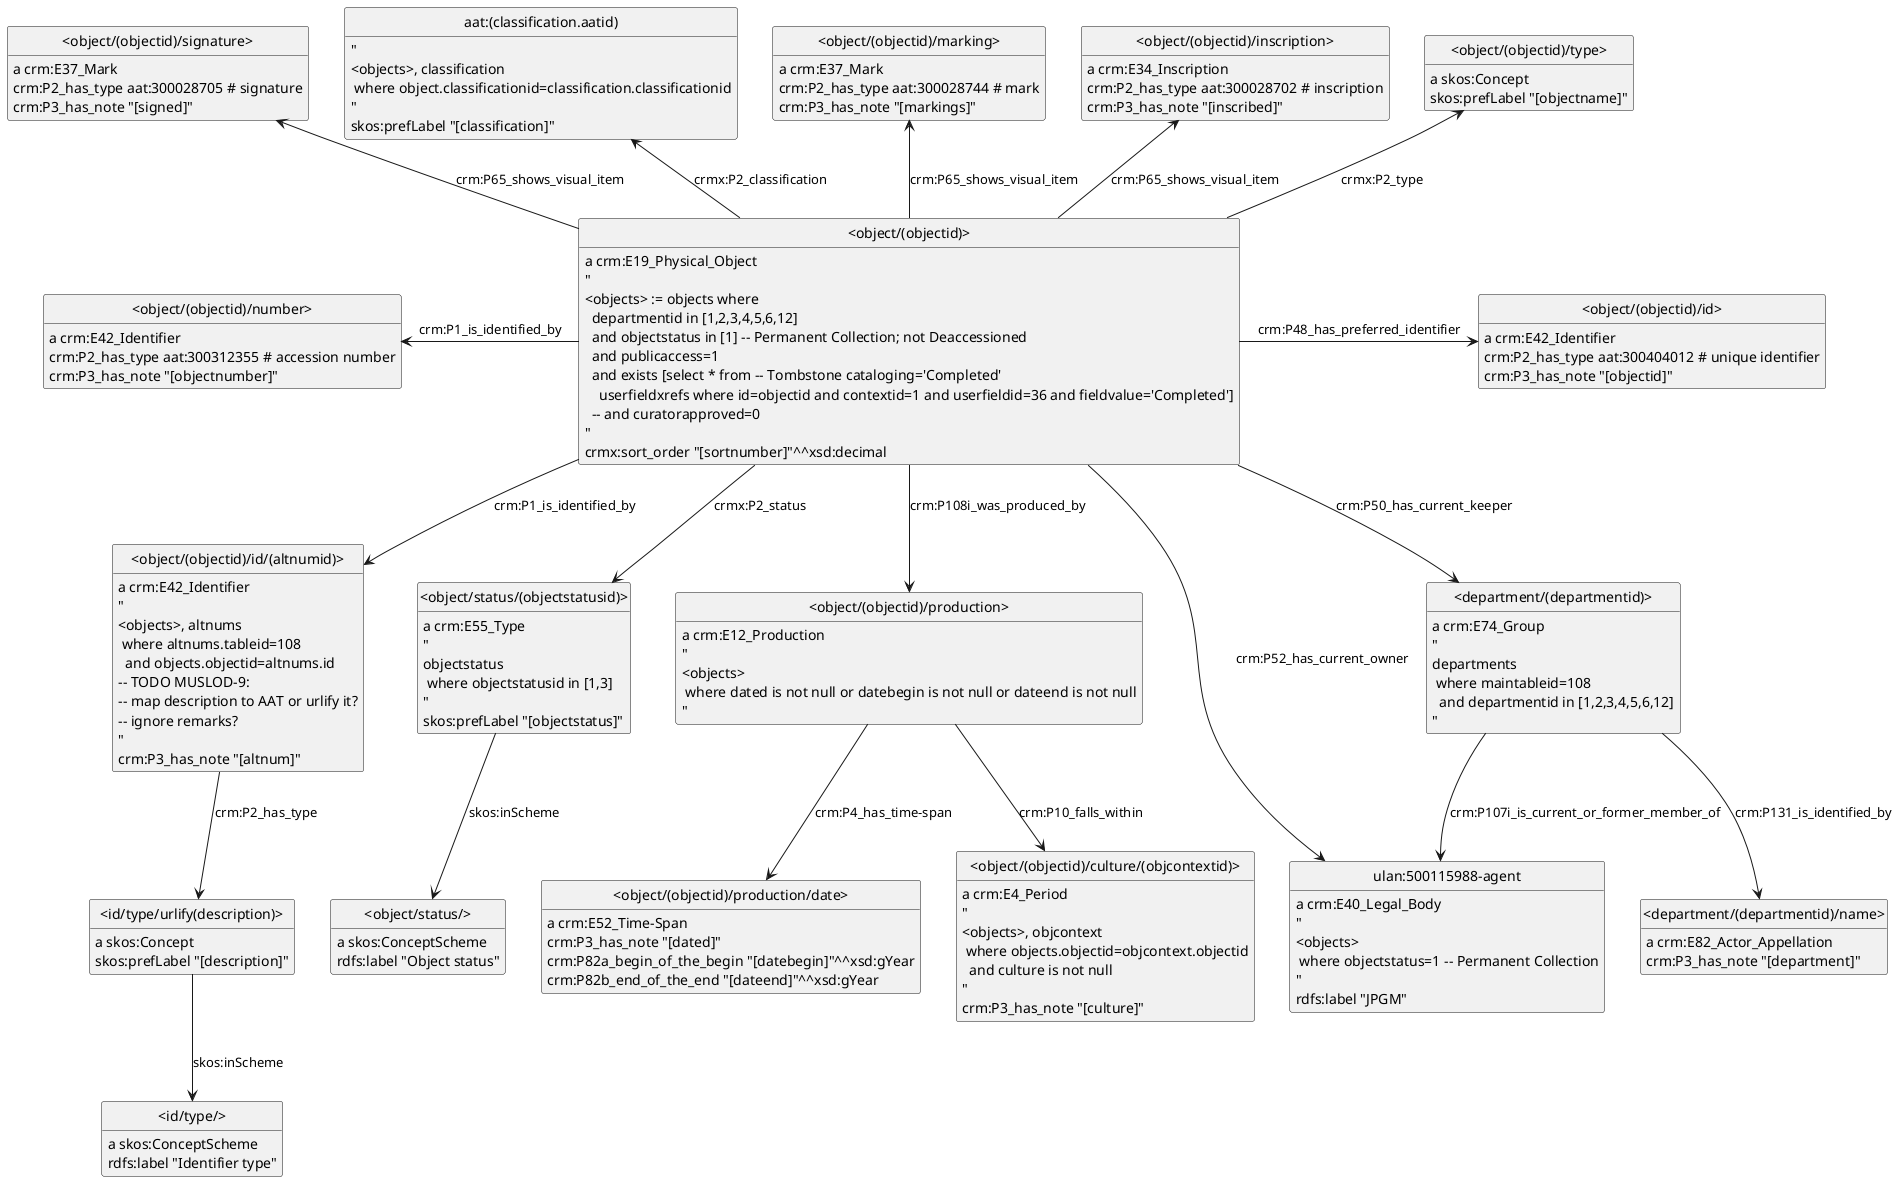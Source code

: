 @startuml
hide empty methods
hide empty attributes
hide circle
skinparam classAttributeIconSize 0
class _object_objectid_marking_ as "<object/(objectid)/marking>"
_object_objectid_marking_ : a crm:E37_Mark
_object_objectid_marking_ : crm:P2_has_type aat:300028744 # mark
_object_objectid_marking_ : crm:P3_has_note "[markings]"
class _object_objectid_signature_ as "<object/(objectid)/signature>"
_object_objectid_signature_ : a crm:E37_Mark
_object_objectid_signature_ : crm:P2_has_type aat:300028705 # signature
_object_objectid_signature_ : crm:P3_has_note "[signed]"
class aat_classification_aatid_ as "aat:(classification.aatid)"
aat_classification_aatid_ :  "\n<objects>, classification\n where object.classificationid=classification.classificationid\n"
aat_classification_aatid_ : skos:prefLabel "[classification]"
class _object_objectid_id_ as "<object/(objectid)/id>"
_object_objectid_id_ : a crm:E42_Identifier
_object_objectid_id_ : crm:P2_has_type aat:300404012 # unique identifier
_object_objectid_id_ : crm:P3_has_note "[objectid]"
class _object_objectid_production_date_ as "<object/(objectid)/production/date>"
_object_objectid_production_date_ : a crm:E52_Time-Span
_object_objectid_production_date_ : crm:P3_has_note "[dated]"
_object_objectid_production_date_ : crm:P82a_begin_of_the_begin "[datebegin]"^^xsd:gYear
_object_objectid_production_date_ : crm:P82b_end_of_the_end "[dateend]"^^xsd:gYear
class _object_objectid_ as "<object/(objectid)>"
_object_objectid_ : a crm:E19_Physical_Object
_object_objectid_ -right-> _object_objectid_id_ : crm:P48_has_preferred_identifier
class _object_objectid_id_altnumid_ as "<object/(objectid)/id/(altnumid)>"
_object_objectid_ --> _object_objectid_id_altnumid_ : crm:P1_is_identified_by
class _object_objectid_type_ as "<object/(objectid)/type>"
_object_objectid_ -up-> _object_objectid_type_ : crmx:P2_type
class _object_objectid_inscription_ as "<object/(objectid)/inscription>"
_object_objectid_ -up-> _object_objectid_inscription_ : crm:P65_shows_visual_item
class _object_objectid_number_ as "<object/(objectid)/number>"
_object_objectid_ -left-> _object_objectid_number_ : crm:P1_is_identified_by
class _object_status_objectstatusid_ as "<object/status/(objectstatusid)>"
_object_objectid_ --> _object_status_objectstatusid_ : crmx:P2_status
class _object_objectid_production_ as "<object/(objectid)/production>"
_object_objectid_ --> _object_objectid_production_ : crm:P108i_was_produced_by
_object_objectid_ -up-> _object_objectid_marking_ : crm:P65_shows_visual_item
class ulan_500115988_agent as "ulan:500115988-agent"
_object_objectid_ --> ulan_500115988_agent : crm:P52_has_current_owner
_object_objectid_ -up-> aat_classification_aatid_ : crmx:P2_classification
_object_objectid_ -up-> _object_objectid_signature_ : crm:P65_shows_visual_item
class _department_departmentid_ as "<department/(departmentid)>"
_object_objectid_ --> _department_departmentid_ : crm:P50_has_current_keeper
_object_objectid_ :  "\n<objects> := objects where \n  departmentid in [1,2,3,4,5,6,12]\n  and objectstatus in [1] -- Permanent Collection; not Deaccessioned \n  and publicaccess=1\n  and exists [select * from -- Tombstone cataloging='Completed'\n    userfieldxrefs where id=objectid and contextid=1 and userfieldid=36 and fieldvalue='Completed']\n  -- and curatorapproved=0  \n"
_object_objectid_ : crmx:sort_order "[sortnumber]"^^xsd:decimal
_object_objectid_number_ : a crm:E42_Identifier
_object_objectid_number_ : crm:P2_has_type aat:300312355 # accession number
_object_objectid_number_ : crm:P3_has_note "[objectnumber]"
_object_objectid_production_ : a crm:E12_Production
class _object_objectid_culture_objcontextid_ as "<object/(objectid)/culture/(objcontextid)>"
_object_objectid_production_ --> _object_objectid_culture_objcontextid_ : crm:P10_falls_within
_object_objectid_production_ --> _object_objectid_production_date_ : crm:P4_has_time-span
_object_objectid_production_ :  "\n<objects>\n where dated is not null or datebegin is not null or dateend is not null\n"
_object_status_objectstatusid_ : a crm:E55_Type
class _object_status_ as "<object/status/>"
_object_status_objectstatusid_ --> _object_status_ : skos:inScheme
_object_status_objectstatusid_ :  "\nobjectstatus\n where objectstatusid in [1,3]\n"
_object_status_objectstatusid_ : skos:prefLabel "[objectstatus]"
ulan_500115988_agent : a crm:E40_Legal_Body
ulan_500115988_agent :  "\n<objects>\n where objectstatus=1 -- Permanent Collection\n"
ulan_500115988_agent : rdfs:label "JPGM"
class _department_departmentid_name_ as "<department/(departmentid)/name>"
_department_departmentid_name_ : a crm:E82_Actor_Appellation
_department_departmentid_name_ : crm:P3_has_note "[department]"
class _id_type_urlify_description_ as "<id/type/urlify(description)>"
_id_type_urlify_description_ : a skos:Concept
class _id_type_ as "<id/type/>"
_id_type_urlify_description_ --> _id_type_ : skos:inScheme
_id_type_urlify_description_ : skos:prefLabel "[description]"
_department_departmentid_ : a crm:E74_Group
_department_departmentid_ --> _department_departmentid_name_ : crm:P131_is_identified_by
_department_departmentid_ --> ulan_500115988_agent : crm:P107i_is_current_or_former_member_of
_department_departmentid_ :  "\ndepartments\n where maintableid=108\n  and departmentid in [1,2,3,4,5,6,12]\n"
_object_objectid_id_altnumid_ : a crm:E42_Identifier
_object_objectid_id_altnumid_ --> _id_type_urlify_description_ : crm:P2_has_type
_object_objectid_id_altnumid_ :  "\n<objects>, altnums\n where altnums.tableid=108\n  and objects.objectid=altnums.id\n-- TODO MUSLOD-9: \n-- map description to AAT or urlify it?\n-- ignore remarks?\n"
_object_objectid_id_altnumid_ : crm:P3_has_note "[altnum]"
_object_objectid_culture_objcontextid_ : a crm:E4_Period
_object_objectid_culture_objcontextid_ :  "\n<objects>, objcontext\n where objects.objectid=objcontext.objectid\n  and culture is not null\n"
_object_objectid_culture_objcontextid_ : crm:P3_has_note "[culture]"
_id_type_ : a skos:ConceptScheme
_id_type_ : rdfs:label "Identifier type"
_object_objectid_type_ : a skos:Concept
_object_objectid_type_ : skos:prefLabel "[objectname]"
_object_objectid_inscription_ : a crm:E34_Inscription
_object_objectid_inscription_ : crm:P2_has_type aat:300028702 # inscription
_object_objectid_inscription_ : crm:P3_has_note "[inscribed]"
_object_status_ : a skos:ConceptScheme
_object_status_ : rdfs:label "Object status"
@enduml
